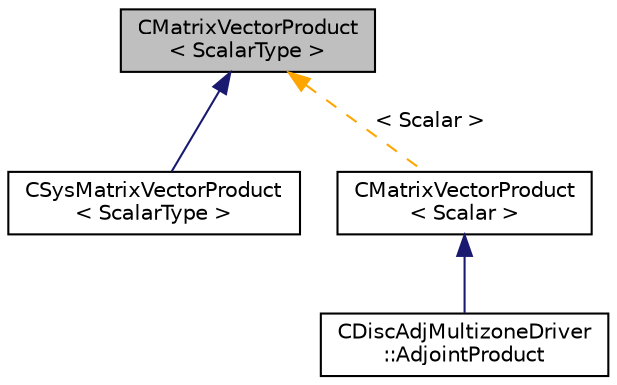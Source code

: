 digraph "CMatrixVectorProduct&lt; ScalarType &gt;"
{
 // LATEX_PDF_SIZE
  edge [fontname="Helvetica",fontsize="10",labelfontname="Helvetica",labelfontsize="10"];
  node [fontname="Helvetica",fontsize="10",shape=record];
  Node1 [label="CMatrixVectorProduct\l\< ScalarType \>",height=0.2,width=0.4,color="black", fillcolor="grey75", style="filled", fontcolor="black",tooltip="Abstract base class for defining matrix-vector products."];
  Node1 -> Node2 [dir="back",color="midnightblue",fontsize="10",style="solid",fontname="Helvetica"];
  Node2 [label="CSysMatrixVectorProduct\l\< ScalarType \>",height=0.2,width=0.4,color="black", fillcolor="white", style="filled",URL="$classCSysMatrixVectorProduct.html",tooltip="Specialization of matrix-vector product that uses CSysMatrix class."];
  Node1 -> Node3 [dir="back",color="orange",fontsize="10",style="dashed",label=" \< Scalar \>" ,fontname="Helvetica"];
  Node3 [label="CMatrixVectorProduct\l\< Scalar \>",height=0.2,width=0.4,color="black", fillcolor="white", style="filled",URL="$classCMatrixVectorProduct.html",tooltip=" "];
  Node3 -> Node4 [dir="back",color="midnightblue",fontsize="10",style="solid",fontname="Helvetica"];
  Node4 [label="CDiscAdjMultizoneDriver\l::AdjointProduct",height=0.2,width=0.4,color="black", fillcolor="white", style="filled",URL="$classCDiscAdjMultizoneDriver_1_1AdjointProduct.html",tooltip=" "];
}
